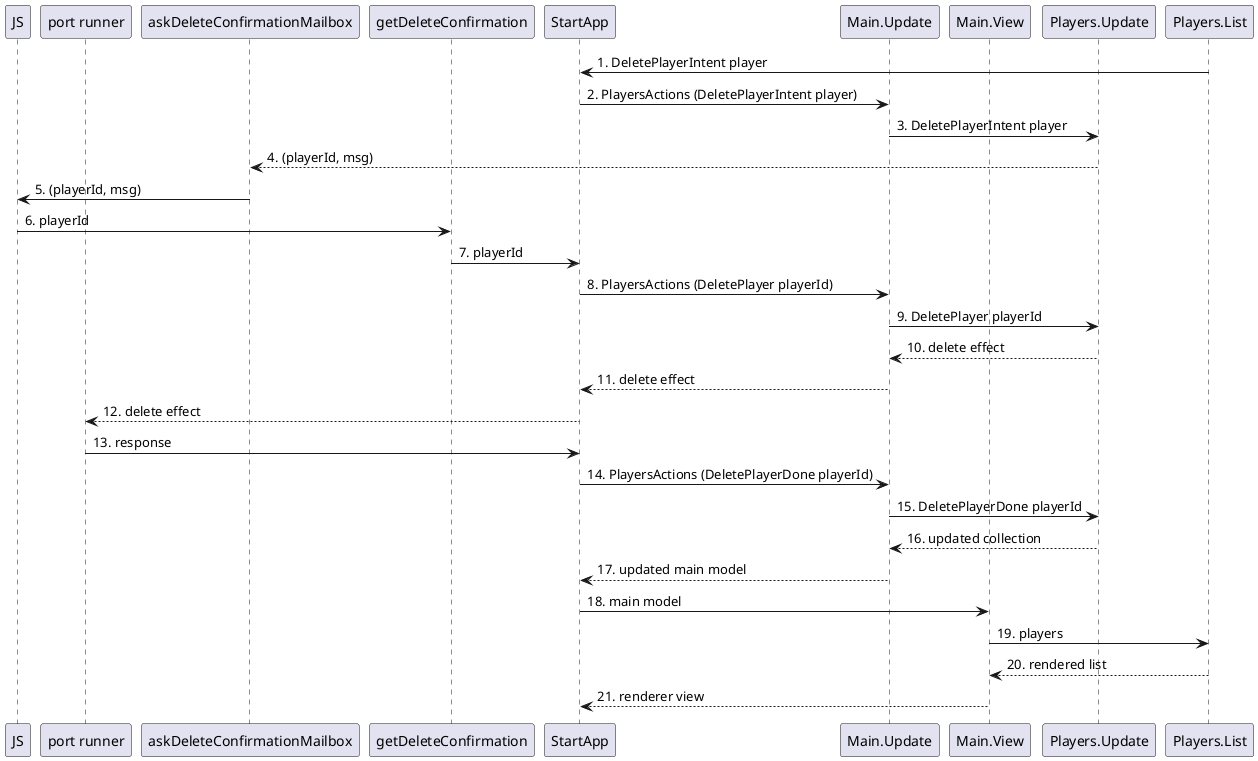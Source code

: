 @startuml
participant JS
participant "port runner" as PR
participant askDeleteConfirmationMailbox as DCM
participant getDeleteConfirmation
participant StartApp as SA
participant Main.Update as MU
participant Main.View as MV
participant Players.Update as PU
participant Players.List as PL

PL -> SA : 1. DeletePlayerIntent player
SA -> MU : 2. PlayersActions (DeletePlayerIntent player)
MU -> PU : 3. DeletePlayerIntent player
PU --> DCM : 4. (playerId, msg)
DCM -> JS : 5. (playerId, msg)
JS -> getDeleteConfirmation : 6. playerId
getDeleteConfirmation -> SA : 7. playerId
SA -> MU : 8. PlayersActions (DeletePlayer playerId)
MU -> PU : 9. DeletePlayer playerId
PU --> MU : 10. delete effect
MU --> SA : 11. delete effect
SA --> PR : 12. delete effect
PR -> SA : 13. response
SA -> MU : 14. PlayersActions (DeletePlayerDone playerId)
MU -> PU : 15. DeletePlayerDone playerId
PU --> MU : 16. updated collection
MU --> SA : 17. updated main model
SA -> MV : 18. main model
MV -> PL : 19. players
PL --> MV : 20. rendered list
MV --> SA : 21. renderer view
@enduml
